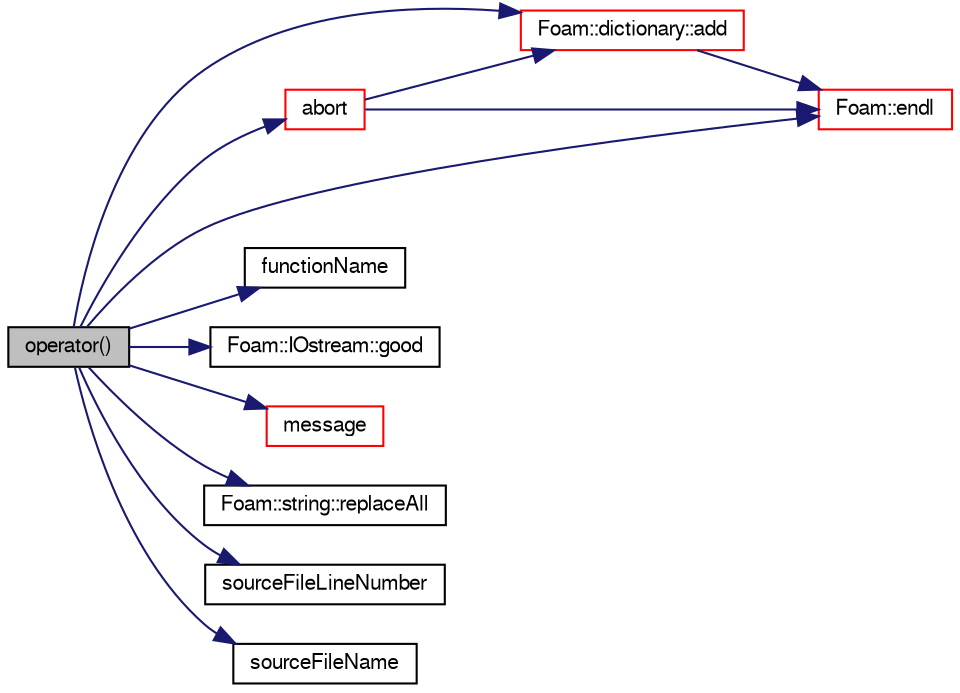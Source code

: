 digraph "operator()"
{
  bgcolor="transparent";
  edge [fontname="FreeSans",fontsize="10",labelfontname="FreeSans",labelfontsize="10"];
  node [fontname="FreeSans",fontsize="10",shape=record];
  rankdir="LR";
  Node154 [label="operator()",height=0.2,width=0.4,color="black", fillcolor="grey75", style="filled", fontcolor="black"];
  Node154 -> Node155 [color="midnightblue",fontsize="10",style="solid",fontname="FreeSans"];
  Node155 [label="abort",height=0.2,width=0.4,color="red",URL="$a26082.html#ac54f53dc342019e8db34f4aa581a5792",tooltip="Abort : used to stop code for fatal errors. "];
  Node155 -> Node156 [color="midnightblue",fontsize="10",style="solid",fontname="FreeSans"];
  Node156 [label="Foam::dictionary::add",height=0.2,width=0.4,color="red",URL="$a26014.html#ac2ddcab42322c8d8af5e5830ab4d431b",tooltip="Add a new entry. "];
  Node156 -> Node159 [color="midnightblue",fontsize="10",style="solid",fontname="FreeSans"];
  Node159 [label="Foam::endl",height=0.2,width=0.4,color="red",URL="$a21124.html#a2db8fe02a0d3909e9351bb4275b23ce4",tooltip="Add newline and flush stream. "];
  Node155 -> Node159 [color="midnightblue",fontsize="10",style="solid",fontname="FreeSans"];
  Node154 -> Node156 [color="midnightblue",fontsize="10",style="solid",fontname="FreeSans"];
  Node154 -> Node159 [color="midnightblue",fontsize="10",style="solid",fontname="FreeSans"];
  Node154 -> Node198 [color="midnightblue",fontsize="10",style="solid",fontname="FreeSans"];
  Node198 [label="functionName",height=0.2,width=0.4,color="black",URL="$a26082.html#a766cd6bf57c8f60839a8d04eab0bdf14"];
  Node154 -> Node192 [color="midnightblue",fontsize="10",style="solid",fontname="FreeSans"];
  Node192 [label="Foam::IOstream::good",height=0.2,width=0.4,color="black",URL="$a26226.html#abdcc7f96f487faadc7769afcf58fe992",tooltip="Return true if next operation might succeed. "];
  Node154 -> Node199 [color="midnightblue",fontsize="10",style="solid",fontname="FreeSans"];
  Node199 [label="message",height=0.2,width=0.4,color="red",URL="$a26082.html#a7a908eb9ec123d3834738a86049c9860"];
  Node154 -> Node200 [color="midnightblue",fontsize="10",style="solid",fontname="FreeSans"];
  Node200 [label="Foam::string::replaceAll",height=0.2,width=0.4,color="black",URL="$a28250.html#a0bf334fda5b33d81c4467472af37dcca",tooltip="Replace all occurences of sub-string oldStr with newStr. "];
  Node154 -> Node201 [color="midnightblue",fontsize="10",style="solid",fontname="FreeSans"];
  Node201 [label="sourceFileLineNumber",height=0.2,width=0.4,color="black",URL="$a26082.html#afc15d9e726f7bcd039a0f4279168e24d"];
  Node154 -> Node202 [color="midnightblue",fontsize="10",style="solid",fontname="FreeSans"];
  Node202 [label="sourceFileName",height=0.2,width=0.4,color="black",URL="$a26082.html#a33d9bc75452bb66d0c307b2df3b90ff2"];
}
